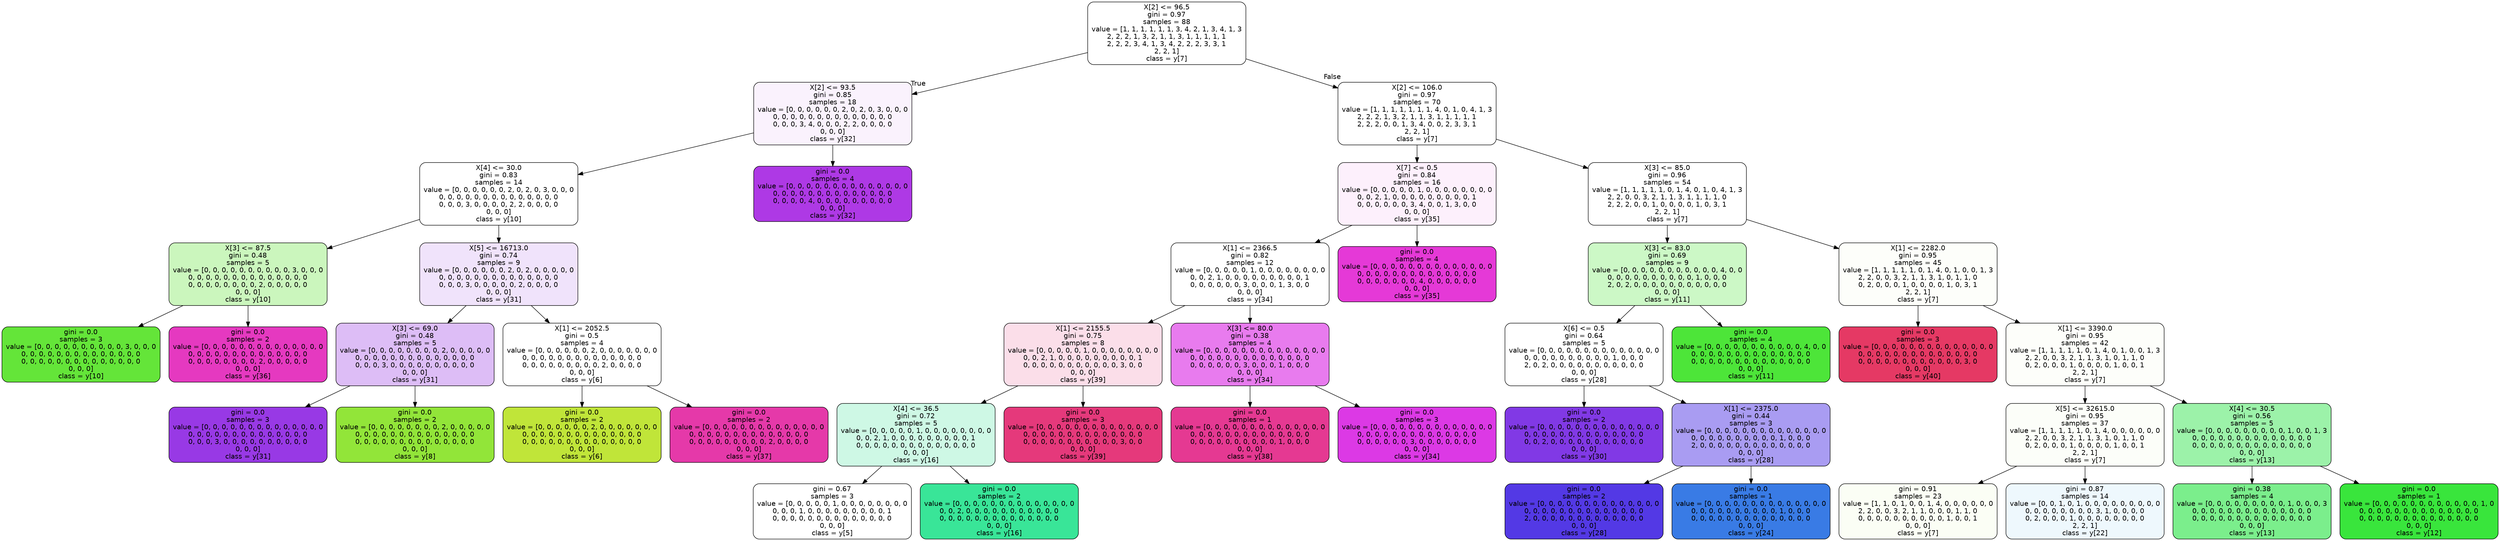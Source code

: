 digraph Tree {
node [shape=box, style="filled, rounded", color="black", fontname=helvetica] ;
edge [fontname=helvetica] ;
0 [label="X[2] <= 96.5\ngini = 0.97\nsamples = 88\nvalue = [1, 1, 1, 1, 1, 1, 3, 4, 2, 1, 3, 4, 1, 3\n2, 2, 2, 1, 3, 2, 1, 1, 3, 1, 1, 1, 1, 1\n2, 2, 2, 3, 4, 1, 3, 4, 2, 2, 2, 3, 3, 1\n2, 2, 1]\nclass = y[7]", fillcolor="#ffffff"] ;
1 [label="X[2] <= 93.5\ngini = 0.85\nsamples = 18\nvalue = [0, 0, 0, 0, 0, 0, 2, 0, 2, 0, 3, 0, 0, 0\n0, 0, 0, 0, 0, 0, 0, 0, 0, 0, 0, 0, 0, 0\n0, 0, 0, 3, 4, 0, 0, 0, 2, 2, 0, 0, 0, 0\n0, 0, 0]\nclass = y[32]", fillcolor="#faf2fd"] ;
0 -> 1 [labeldistance=2.5, labelangle=45, headlabel="True"] ;
2 [label="X[4] <= 30.0\ngini = 0.83\nsamples = 14\nvalue = [0, 0, 0, 0, 0, 0, 2, 0, 2, 0, 3, 0, 0, 0\n0, 0, 0, 0, 0, 0, 0, 0, 0, 0, 0, 0, 0, 0\n0, 0, 0, 3, 0, 0, 0, 0, 2, 2, 0, 0, 0, 0\n0, 0, 0]\nclass = y[10]", fillcolor="#ffffff"] ;
1 -> 2 ;
3 [label="X[3] <= 87.5\ngini = 0.48\nsamples = 5\nvalue = [0, 0, 0, 0, 0, 0, 0, 0, 0, 0, 3, 0, 0, 0\n0, 0, 0, 0, 0, 0, 0, 0, 0, 0, 0, 0, 0, 0\n0, 0, 0, 0, 0, 0, 0, 0, 2, 0, 0, 0, 0, 0\n0, 0, 0]\nclass = y[10]", fillcolor="#cbf6bd"] ;
2 -> 3 ;
4 [label="gini = 0.0\nsamples = 3\nvalue = [0, 0, 0, 0, 0, 0, 0, 0, 0, 0, 3, 0, 0, 0\n0, 0, 0, 0, 0, 0, 0, 0, 0, 0, 0, 0, 0, 0\n0, 0, 0, 0, 0, 0, 0, 0, 0, 0, 0, 0, 0, 0\n0, 0, 0]\nclass = y[10]", fillcolor="#64e539"] ;
3 -> 4 ;
5 [label="gini = 0.0\nsamples = 2\nvalue = [0, 0, 0, 0, 0, 0, 0, 0, 0, 0, 0, 0, 0, 0\n0, 0, 0, 0, 0, 0, 0, 0, 0, 0, 0, 0, 0, 0\n0, 0, 0, 0, 0, 0, 0, 0, 2, 0, 0, 0, 0, 0\n0, 0, 0]\nclass = y[36]", fillcolor="#e539c0"] ;
3 -> 5 ;
6 [label="X[5] <= 16713.0\ngini = 0.74\nsamples = 9\nvalue = [0, 0, 0, 0, 0, 0, 2, 0, 2, 0, 0, 0, 0, 0\n0, 0, 0, 0, 0, 0, 0, 0, 0, 0, 0, 0, 0, 0\n0, 0, 0, 3, 0, 0, 0, 0, 0, 2, 0, 0, 0, 0\n0, 0, 0]\nclass = y[31]", fillcolor="#f0e3fb"] ;
2 -> 6 ;
7 [label="X[3] <= 69.0\ngini = 0.48\nsamples = 5\nvalue = [0, 0, 0, 0, 0, 0, 0, 0, 2, 0, 0, 0, 0, 0\n0, 0, 0, 0, 0, 0, 0, 0, 0, 0, 0, 0, 0, 0\n0, 0, 0, 3, 0, 0, 0, 0, 0, 0, 0, 0, 0, 0\n0, 0, 0]\nclass = y[31]", fillcolor="#ddbdf6"] ;
6 -> 7 ;
8 [label="gini = 0.0\nsamples = 3\nvalue = [0, 0, 0, 0, 0, 0, 0, 0, 0, 0, 0, 0, 0, 0\n0, 0, 0, 0, 0, 0, 0, 0, 0, 0, 0, 0, 0, 0\n0, 0, 0, 3, 0, 0, 0, 0, 0, 0, 0, 0, 0, 0\n0, 0, 0]\nclass = y[31]", fillcolor="#9839e5"] ;
7 -> 8 ;
9 [label="gini = 0.0\nsamples = 2\nvalue = [0, 0, 0, 0, 0, 0, 0, 0, 2, 0, 0, 0, 0, 0\n0, 0, 0, 0, 0, 0, 0, 0, 0, 0, 0, 0, 0, 0\n0, 0, 0, 0, 0, 0, 0, 0, 0, 0, 0, 0, 0, 0\n0, 0, 0]\nclass = y[8]", fillcolor="#92e539"] ;
7 -> 9 ;
10 [label="X[1] <= 2052.5\ngini = 0.5\nsamples = 4\nvalue = [0, 0, 0, 0, 0, 0, 2, 0, 0, 0, 0, 0, 0, 0\n0, 0, 0, 0, 0, 0, 0, 0, 0, 0, 0, 0, 0, 0\n0, 0, 0, 0, 0, 0, 0, 0, 0, 2, 0, 0, 0, 0\n0, 0, 0]\nclass = y[6]", fillcolor="#ffffff"] ;
6 -> 10 ;
11 [label="gini = 0.0\nsamples = 2\nvalue = [0, 0, 0, 0, 0, 0, 2, 0, 0, 0, 0, 0, 0, 0\n0, 0, 0, 0, 0, 0, 0, 0, 0, 0, 0, 0, 0, 0\n0, 0, 0, 0, 0, 0, 0, 0, 0, 0, 0, 0, 0, 0\n0, 0, 0]\nclass = y[6]", fillcolor="#c0e539"] ;
10 -> 11 ;
12 [label="gini = 0.0\nsamples = 2\nvalue = [0, 0, 0, 0, 0, 0, 0, 0, 0, 0, 0, 0, 0, 0\n0, 0, 0, 0, 0, 0, 0, 0, 0, 0, 0, 0, 0, 0\n0, 0, 0, 0, 0, 0, 0, 0, 0, 2, 0, 0, 0, 0\n0, 0, 0]\nclass = y[37]", fillcolor="#e539a9"] ;
10 -> 12 ;
13 [label="gini = 0.0\nsamples = 4\nvalue = [0, 0, 0, 0, 0, 0, 0, 0, 0, 0, 0, 0, 0, 0\n0, 0, 0, 0, 0, 0, 0, 0, 0, 0, 0, 0, 0, 0\n0, 0, 0, 0, 4, 0, 0, 0, 0, 0, 0, 0, 0, 0\n0, 0, 0]\nclass = y[32]", fillcolor="#ae39e5"] ;
1 -> 13 ;
14 [label="X[2] <= 106.0\ngini = 0.97\nsamples = 70\nvalue = [1, 1, 1, 1, 1, 1, 1, 4, 0, 1, 0, 4, 1, 3\n2, 2, 2, 1, 3, 2, 1, 1, 3, 1, 1, 1, 1, 1\n2, 2, 2, 0, 0, 1, 3, 4, 0, 0, 2, 3, 3, 1\n2, 2, 1]\nclass = y[7]", fillcolor="#ffffff"] ;
0 -> 14 [labeldistance=2.5, labelangle=-45, headlabel="False"] ;
15 [label="X[7] <= 0.5\ngini = 0.84\nsamples = 16\nvalue = [0, 0, 0, 0, 0, 1, 0, 0, 0, 0, 0, 0, 0, 0\n0, 0, 2, 1, 0, 0, 0, 0, 0, 0, 0, 0, 0, 1\n0, 0, 0, 0, 0, 0, 3, 4, 0, 0, 1, 3, 0, 0\n0, 0, 0]\nclass = y[35]", fillcolor="#fdf0fc"] ;
14 -> 15 ;
16 [label="X[1] <= 2366.5\ngini = 0.82\nsamples = 12\nvalue = [0, 0, 0, 0, 0, 1, 0, 0, 0, 0, 0, 0, 0, 0\n0, 0, 2, 1, 0, 0, 0, 0, 0, 0, 0, 0, 0, 1\n0, 0, 0, 0, 0, 0, 3, 0, 0, 0, 1, 3, 0, 0\n0, 0, 0]\nclass = y[34]", fillcolor="#ffffff"] ;
15 -> 16 ;
17 [label="X[1] <= 2155.5\ngini = 0.75\nsamples = 8\nvalue = [0, 0, 0, 0, 0, 1, 0, 0, 0, 0, 0, 0, 0, 0\n0, 0, 2, 1, 0, 0, 0, 0, 0, 0, 0, 0, 0, 1\n0, 0, 0, 0, 0, 0, 0, 0, 0, 0, 0, 3, 0, 0\n0, 0, 0]\nclass = y[39]", fillcolor="#fbdee9"] ;
16 -> 17 ;
18 [label="X[4] <= 36.5\ngini = 0.72\nsamples = 5\nvalue = [0, 0, 0, 0, 0, 1, 0, 0, 0, 0, 0, 0, 0, 0\n0, 0, 2, 1, 0, 0, 0, 0, 0, 0, 0, 0, 0, 1\n0, 0, 0, 0, 0, 0, 0, 0, 0, 0, 0, 0, 0, 0\n0, 0, 0]\nclass = y[16]", fillcolor="#cef8e5"] ;
17 -> 18 ;
19 [label="gini = 0.67\nsamples = 3\nvalue = [0, 0, 0, 0, 0, 1, 0, 0, 0, 0, 0, 0, 0, 0\n0, 0, 0, 1, 0, 0, 0, 0, 0, 0, 0, 0, 0, 1\n0, 0, 0, 0, 0, 0, 0, 0, 0, 0, 0, 0, 0, 0\n0, 0, 0]\nclass = y[5]", fillcolor="#ffffff"] ;
18 -> 19 ;
20 [label="gini = 0.0\nsamples = 2\nvalue = [0, 0, 0, 0, 0, 0, 0, 0, 0, 0, 0, 0, 0, 0\n0, 0, 2, 0, 0, 0, 0, 0, 0, 0, 0, 0, 0, 0\n0, 0, 0, 0, 0, 0, 0, 0, 0, 0, 0, 0, 0, 0\n0, 0, 0]\nclass = y[16]", fillcolor="#39e598"] ;
18 -> 20 ;
21 [label="gini = 0.0\nsamples = 3\nvalue = [0, 0, 0, 0, 0, 0, 0, 0, 0, 0, 0, 0, 0, 0\n0, 0, 0, 0, 0, 0, 0, 0, 0, 0, 0, 0, 0, 0\n0, 0, 0, 0, 0, 0, 0, 0, 0, 0, 0, 3, 0, 0\n0, 0, 0]\nclass = y[39]", fillcolor="#e5397b"] ;
17 -> 21 ;
22 [label="X[3] <= 80.0\ngini = 0.38\nsamples = 4\nvalue = [0, 0, 0, 0, 0, 0, 0, 0, 0, 0, 0, 0, 0, 0\n0, 0, 0, 0, 0, 0, 0, 0, 0, 0, 0, 0, 0, 0\n0, 0, 0, 0, 0, 0, 3, 0, 0, 0, 1, 0, 0, 0\n0, 0, 0]\nclass = y[34]", fillcolor="#e87bee"] ;
16 -> 22 ;
23 [label="gini = 0.0\nsamples = 1\nvalue = [0, 0, 0, 0, 0, 0, 0, 0, 0, 0, 0, 0, 0, 0\n0, 0, 0, 0, 0, 0, 0, 0, 0, 0, 0, 0, 0, 0\n0, 0, 0, 0, 0, 0, 0, 0, 0, 0, 1, 0, 0, 0\n0, 0, 0]\nclass = y[38]", fillcolor="#e53992"] ;
22 -> 23 ;
24 [label="gini = 0.0\nsamples = 3\nvalue = [0, 0, 0, 0, 0, 0, 0, 0, 0, 0, 0, 0, 0, 0\n0, 0, 0, 0, 0, 0, 0, 0, 0, 0, 0, 0, 0, 0\n0, 0, 0, 0, 0, 0, 3, 0, 0, 0, 0, 0, 0, 0\n0, 0, 0]\nclass = y[34]", fillcolor="#dc39e5"] ;
22 -> 24 ;
25 [label="gini = 0.0\nsamples = 4\nvalue = [0, 0, 0, 0, 0, 0, 0, 0, 0, 0, 0, 0, 0, 0\n0, 0, 0, 0, 0, 0, 0, 0, 0, 0, 0, 0, 0, 0\n0, 0, 0, 0, 0, 0, 0, 4, 0, 0, 0, 0, 0, 0\n0, 0, 0]\nclass = y[35]", fillcolor="#e539d7"] ;
15 -> 25 ;
26 [label="X[3] <= 85.0\ngini = 0.96\nsamples = 54\nvalue = [1, 1, 1, 1, 1, 0, 1, 4, 0, 1, 0, 4, 1, 3\n2, 2, 0, 0, 3, 2, 1, 1, 3, 1, 1, 1, 1, 0\n2, 2, 2, 0, 0, 1, 0, 0, 0, 0, 1, 0, 3, 1\n2, 2, 1]\nclass = y[7]", fillcolor="#ffffff"] ;
14 -> 26 ;
27 [label="X[3] <= 83.0\ngini = 0.69\nsamples = 9\nvalue = [0, 0, 0, 0, 0, 0, 0, 0, 0, 0, 0, 4, 0, 0\n0, 0, 0, 0, 0, 0, 0, 0, 0, 0, 1, 0, 0, 0\n2, 0, 2, 0, 0, 0, 0, 0, 0, 0, 0, 0, 0, 0\n0, 0, 0]\nclass = y[11]", fillcolor="#ccf8c6"] ;
26 -> 27 ;
28 [label="X[6] <= 0.5\ngini = 0.64\nsamples = 5\nvalue = [0, 0, 0, 0, 0, 0, 0, 0, 0, 0, 0, 0, 0, 0\n0, 0, 0, 0, 0, 0, 0, 0, 0, 0, 1, 0, 0, 0\n2, 0, 2, 0, 0, 0, 0, 0, 0, 0, 0, 0, 0, 0\n0, 0, 0]\nclass = y[28]", fillcolor="#ffffff"] ;
27 -> 28 ;
29 [label="gini = 0.0\nsamples = 2\nvalue = [0, 0, 0, 0, 0, 0, 0, 0, 0, 0, 0, 0, 0, 0\n0, 0, 0, 0, 0, 0, 0, 0, 0, 0, 0, 0, 0, 0\n0, 0, 2, 0, 0, 0, 0, 0, 0, 0, 0, 0, 0, 0\n0, 0, 0]\nclass = y[30]", fillcolor="#8139e5"] ;
28 -> 29 ;
30 [label="X[1] <= 2375.0\ngini = 0.44\nsamples = 3\nvalue = [0, 0, 0, 0, 0, 0, 0, 0, 0, 0, 0, 0, 0, 0\n0, 0, 0, 0, 0, 0, 0, 0, 0, 0, 1, 0, 0, 0\n2, 0, 0, 0, 0, 0, 0, 0, 0, 0, 0, 0, 0, 0\n0, 0, 0]\nclass = y[28]", fillcolor="#a99cf2"] ;
28 -> 30 ;
31 [label="gini = 0.0\nsamples = 2\nvalue = [0, 0, 0, 0, 0, 0, 0, 0, 0, 0, 0, 0, 0, 0\n0, 0, 0, 0, 0, 0, 0, 0, 0, 0, 0, 0, 0, 0\n2, 0, 0, 0, 0, 0, 0, 0, 0, 0, 0, 0, 0, 0\n0, 0, 0]\nclass = y[28]", fillcolor="#5339e5"] ;
30 -> 31 ;
32 [label="gini = 0.0\nsamples = 1\nvalue = [0, 0, 0, 0, 0, 0, 0, 0, 0, 0, 0, 0, 0, 0\n0, 0, 0, 0, 0, 0, 0, 0, 0, 0, 1, 0, 0, 0\n0, 0, 0, 0, 0, 0, 0, 0, 0, 0, 0, 0, 0, 0\n0, 0, 0]\nclass = y[24]", fillcolor="#397be5"] ;
30 -> 32 ;
33 [label="gini = 0.0\nsamples = 4\nvalue = [0, 0, 0, 0, 0, 0, 0, 0, 0, 0, 0, 4, 0, 0\n0, 0, 0, 0, 0, 0, 0, 0, 0, 0, 0, 0, 0, 0\n0, 0, 0, 0, 0, 0, 0, 0, 0, 0, 0, 0, 0, 0\n0, 0, 0]\nclass = y[11]", fillcolor="#4de539"] ;
27 -> 33 ;
34 [label="X[1] <= 2282.0\ngini = 0.95\nsamples = 45\nvalue = [1, 1, 1, 1, 1, 0, 1, 4, 0, 1, 0, 0, 1, 3\n2, 2, 0, 0, 3, 2, 1, 1, 3, 1, 0, 1, 1, 0\n0, 2, 0, 0, 0, 1, 0, 0, 0, 0, 1, 0, 3, 1\n2, 2, 1]\nclass = y[7]", fillcolor="#fdfefa"] ;
26 -> 34 ;
35 [label="gini = 0.0\nsamples = 3\nvalue = [0, 0, 0, 0, 0, 0, 0, 0, 0, 0, 0, 0, 0, 0\n0, 0, 0, 0, 0, 0, 0, 0, 0, 0, 0, 0, 0, 0\n0, 0, 0, 0, 0, 0, 0, 0, 0, 0, 0, 0, 3, 0\n0, 0, 0]\nclass = y[40]", fillcolor="#e53964"] ;
34 -> 35 ;
36 [label="X[1] <= 3390.0\ngini = 0.95\nsamples = 42\nvalue = [1, 1, 1, 1, 1, 0, 1, 4, 0, 1, 0, 0, 1, 3\n2, 2, 0, 0, 3, 2, 1, 1, 3, 1, 0, 1, 1, 0\n0, 2, 0, 0, 0, 1, 0, 0, 0, 0, 1, 0, 0, 1\n2, 2, 1]\nclass = y[7]", fillcolor="#fdfefa"] ;
34 -> 36 ;
37 [label="X[5] <= 32615.0\ngini = 0.95\nsamples = 37\nvalue = [1, 1, 1, 1, 1, 0, 1, 4, 0, 0, 0, 0, 0, 0\n2, 2, 0, 0, 3, 2, 1, 1, 3, 1, 0, 1, 1, 0\n0, 2, 0, 0, 0, 1, 0, 0, 0, 0, 1, 0, 0, 1\n2, 2, 1]\nclass = y[7]", fillcolor="#fcfef9"] ;
36 -> 37 ;
38 [label="gini = 0.91\nsamples = 23\nvalue = [1, 1, 0, 1, 0, 0, 1, 4, 0, 0, 0, 0, 0, 0\n2, 2, 0, 0, 3, 2, 1, 1, 0, 0, 0, 1, 1, 0\n0, 0, 0, 0, 0, 0, 0, 0, 0, 0, 1, 0, 0, 1\n0, 0, 0]\nclass = y[7]", fillcolor="#fbfef5"] ;
37 -> 38 ;
39 [label="gini = 0.87\nsamples = 14\nvalue = [0, 0, 1, 0, 1, 0, 0, 0, 0, 0, 0, 0, 0, 0\n0, 0, 0, 0, 0, 0, 0, 0, 3, 1, 0, 0, 0, 0\n0, 2, 0, 0, 0, 1, 0, 0, 0, 0, 0, 0, 0, 0\n2, 2, 1]\nclass = y[22]", fillcolor="#eef8fd"] ;
37 -> 39 ;
40 [label="X[4] <= 30.5\ngini = 0.56\nsamples = 5\nvalue = [0, 0, 0, 0, 0, 0, 0, 0, 0, 1, 0, 0, 1, 3\n0, 0, 0, 0, 0, 0, 0, 0, 0, 0, 0, 0, 0, 0\n0, 0, 0, 0, 0, 0, 0, 0, 0, 0, 0, 0, 0, 0\n0, 0, 0]\nclass = y[13]", fillcolor="#9cf2a9"] ;
36 -> 40 ;
41 [label="gini = 0.38\nsamples = 4\nvalue = [0, 0, 0, 0, 0, 0, 0, 0, 0, 1, 0, 0, 0, 3\n0, 0, 0, 0, 0, 0, 0, 0, 0, 0, 0, 0, 0, 0\n0, 0, 0, 0, 0, 0, 0, 0, 0, 0, 0, 0, 0, 0\n0, 0, 0]\nclass = y[13]", fillcolor="#7bee8c"] ;
40 -> 41 ;
42 [label="gini = 0.0\nsamples = 1\nvalue = [0, 0, 0, 0, 0, 0, 0, 0, 0, 0, 0, 0, 1, 0\n0, 0, 0, 0, 0, 0, 0, 0, 0, 0, 0, 0, 0, 0\n0, 0, 0, 0, 0, 0, 0, 0, 0, 0, 0, 0, 0, 0\n0, 0, 0]\nclass = y[12]", fillcolor="#39e53c"] ;
40 -> 42 ;
}
